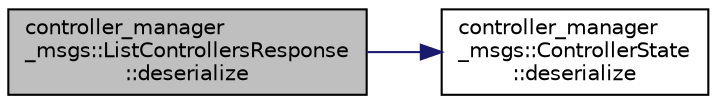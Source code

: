 digraph "controller_manager_msgs::ListControllersResponse::deserialize"
{
  edge [fontname="Helvetica",fontsize="10",labelfontname="Helvetica",labelfontsize="10"];
  node [fontname="Helvetica",fontsize="10",shape=record];
  rankdir="LR";
  Node1 [label="controller_manager\l_msgs::ListControllersResponse\l::deserialize",height=0.2,width=0.4,color="black", fillcolor="grey75", style="filled" fontcolor="black"];
  Node1 -> Node2 [color="midnightblue",fontsize="10",style="solid",fontname="Helvetica"];
  Node2 [label="controller_manager\l_msgs::ControllerState\l::deserialize",height=0.2,width=0.4,color="black", fillcolor="white", style="filled",URL="$classcontroller__manager__msgs_1_1_controller_state.html#a32f204ff7689d68fb4d5f411eada57f7"];
}
